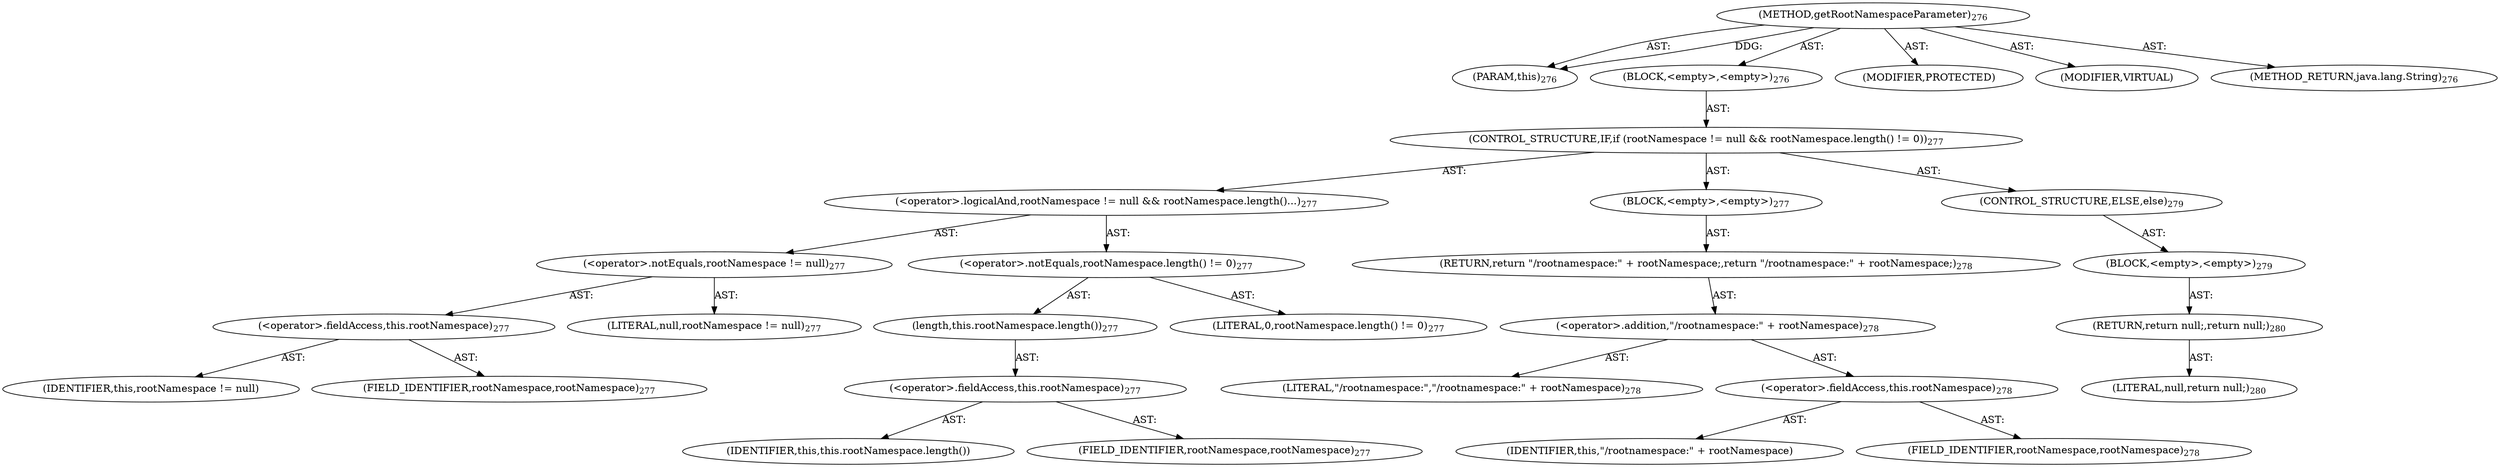 digraph "getRootNamespaceParameter" {  
"111669149710" [label = <(METHOD,getRootNamespaceParameter)<SUB>276</SUB>> ]
"115964117016" [label = <(PARAM,this)<SUB>276</SUB>> ]
"25769803792" [label = <(BLOCK,&lt;empty&gt;,&lt;empty&gt;)<SUB>276</SUB>> ]
"47244640258" [label = <(CONTROL_STRUCTURE,IF,if (rootNamespace != null &amp;&amp; rootNamespace.length() != 0))<SUB>277</SUB>> ]
"30064771119" [label = <(&lt;operator&gt;.logicalAnd,rootNamespace != null &amp;&amp; rootNamespace.length()...)<SUB>277</SUB>> ]
"30064771120" [label = <(&lt;operator&gt;.notEquals,rootNamespace != null)<SUB>277</SUB>> ]
"30064771121" [label = <(&lt;operator&gt;.fieldAccess,this.rootNamespace)<SUB>277</SUB>> ]
"68719476777" [label = <(IDENTIFIER,this,rootNamespace != null)> ]
"55834574868" [label = <(FIELD_IDENTIFIER,rootNamespace,rootNamespace)<SUB>277</SUB>> ]
"90194313238" [label = <(LITERAL,null,rootNamespace != null)<SUB>277</SUB>> ]
"30064771122" [label = <(&lt;operator&gt;.notEquals,rootNamespace.length() != 0)<SUB>277</SUB>> ]
"30064771123" [label = <(length,this.rootNamespace.length())<SUB>277</SUB>> ]
"30064771124" [label = <(&lt;operator&gt;.fieldAccess,this.rootNamespace)<SUB>277</SUB>> ]
"68719476778" [label = <(IDENTIFIER,this,this.rootNamespace.length())> ]
"55834574869" [label = <(FIELD_IDENTIFIER,rootNamespace,rootNamespace)<SUB>277</SUB>> ]
"90194313239" [label = <(LITERAL,0,rootNamespace.length() != 0)<SUB>277</SUB>> ]
"25769803793" [label = <(BLOCK,&lt;empty&gt;,&lt;empty&gt;)<SUB>277</SUB>> ]
"146028888073" [label = <(RETURN,return &quot;/rootnamespace:&quot; + rootNamespace;,return &quot;/rootnamespace:&quot; + rootNamespace;)<SUB>278</SUB>> ]
"30064771125" [label = <(&lt;operator&gt;.addition,&quot;/rootnamespace:&quot; + rootNamespace)<SUB>278</SUB>> ]
"90194313240" [label = <(LITERAL,&quot;/rootnamespace:&quot;,&quot;/rootnamespace:&quot; + rootNamespace)<SUB>278</SUB>> ]
"30064771126" [label = <(&lt;operator&gt;.fieldAccess,this.rootNamespace)<SUB>278</SUB>> ]
"68719476779" [label = <(IDENTIFIER,this,&quot;/rootnamespace:&quot; + rootNamespace)> ]
"55834574870" [label = <(FIELD_IDENTIFIER,rootNamespace,rootNamespace)<SUB>278</SUB>> ]
"47244640259" [label = <(CONTROL_STRUCTURE,ELSE,else)<SUB>279</SUB>> ]
"25769803794" [label = <(BLOCK,&lt;empty&gt;,&lt;empty&gt;)<SUB>279</SUB>> ]
"146028888074" [label = <(RETURN,return null;,return null;)<SUB>280</SUB>> ]
"90194313241" [label = <(LITERAL,null,return null;)<SUB>280</SUB>> ]
"133143986210" [label = <(MODIFIER,PROTECTED)> ]
"133143986211" [label = <(MODIFIER,VIRTUAL)> ]
"128849018894" [label = <(METHOD_RETURN,java.lang.String)<SUB>276</SUB>> ]
  "111669149710" -> "115964117016"  [ label = "AST: "] 
  "111669149710" -> "25769803792"  [ label = "AST: "] 
  "111669149710" -> "133143986210"  [ label = "AST: "] 
  "111669149710" -> "133143986211"  [ label = "AST: "] 
  "111669149710" -> "128849018894"  [ label = "AST: "] 
  "25769803792" -> "47244640258"  [ label = "AST: "] 
  "47244640258" -> "30064771119"  [ label = "AST: "] 
  "47244640258" -> "25769803793"  [ label = "AST: "] 
  "47244640258" -> "47244640259"  [ label = "AST: "] 
  "30064771119" -> "30064771120"  [ label = "AST: "] 
  "30064771119" -> "30064771122"  [ label = "AST: "] 
  "30064771120" -> "30064771121"  [ label = "AST: "] 
  "30064771120" -> "90194313238"  [ label = "AST: "] 
  "30064771121" -> "68719476777"  [ label = "AST: "] 
  "30064771121" -> "55834574868"  [ label = "AST: "] 
  "30064771122" -> "30064771123"  [ label = "AST: "] 
  "30064771122" -> "90194313239"  [ label = "AST: "] 
  "30064771123" -> "30064771124"  [ label = "AST: "] 
  "30064771124" -> "68719476778"  [ label = "AST: "] 
  "30064771124" -> "55834574869"  [ label = "AST: "] 
  "25769803793" -> "146028888073"  [ label = "AST: "] 
  "146028888073" -> "30064771125"  [ label = "AST: "] 
  "30064771125" -> "90194313240"  [ label = "AST: "] 
  "30064771125" -> "30064771126"  [ label = "AST: "] 
  "30064771126" -> "68719476779"  [ label = "AST: "] 
  "30064771126" -> "55834574870"  [ label = "AST: "] 
  "47244640259" -> "25769803794"  [ label = "AST: "] 
  "25769803794" -> "146028888074"  [ label = "AST: "] 
  "146028888074" -> "90194313241"  [ label = "AST: "] 
  "111669149710" -> "115964117016"  [ label = "DDG: "] 
}
